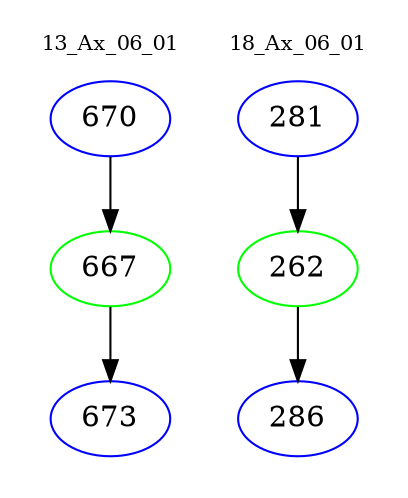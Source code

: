 digraph{
subgraph cluster_0 {
color = white
label = "13_Ax_06_01";
fontsize=10;
T0_670 [label="670", color="blue"]
T0_670 -> T0_667 [color="black"]
T0_667 [label="667", color="green"]
T0_667 -> T0_673 [color="black"]
T0_673 [label="673", color="blue"]
}
subgraph cluster_1 {
color = white
label = "18_Ax_06_01";
fontsize=10;
T1_281 [label="281", color="blue"]
T1_281 -> T1_262 [color="black"]
T1_262 [label="262", color="green"]
T1_262 -> T1_286 [color="black"]
T1_286 [label="286", color="blue"]
}
}
